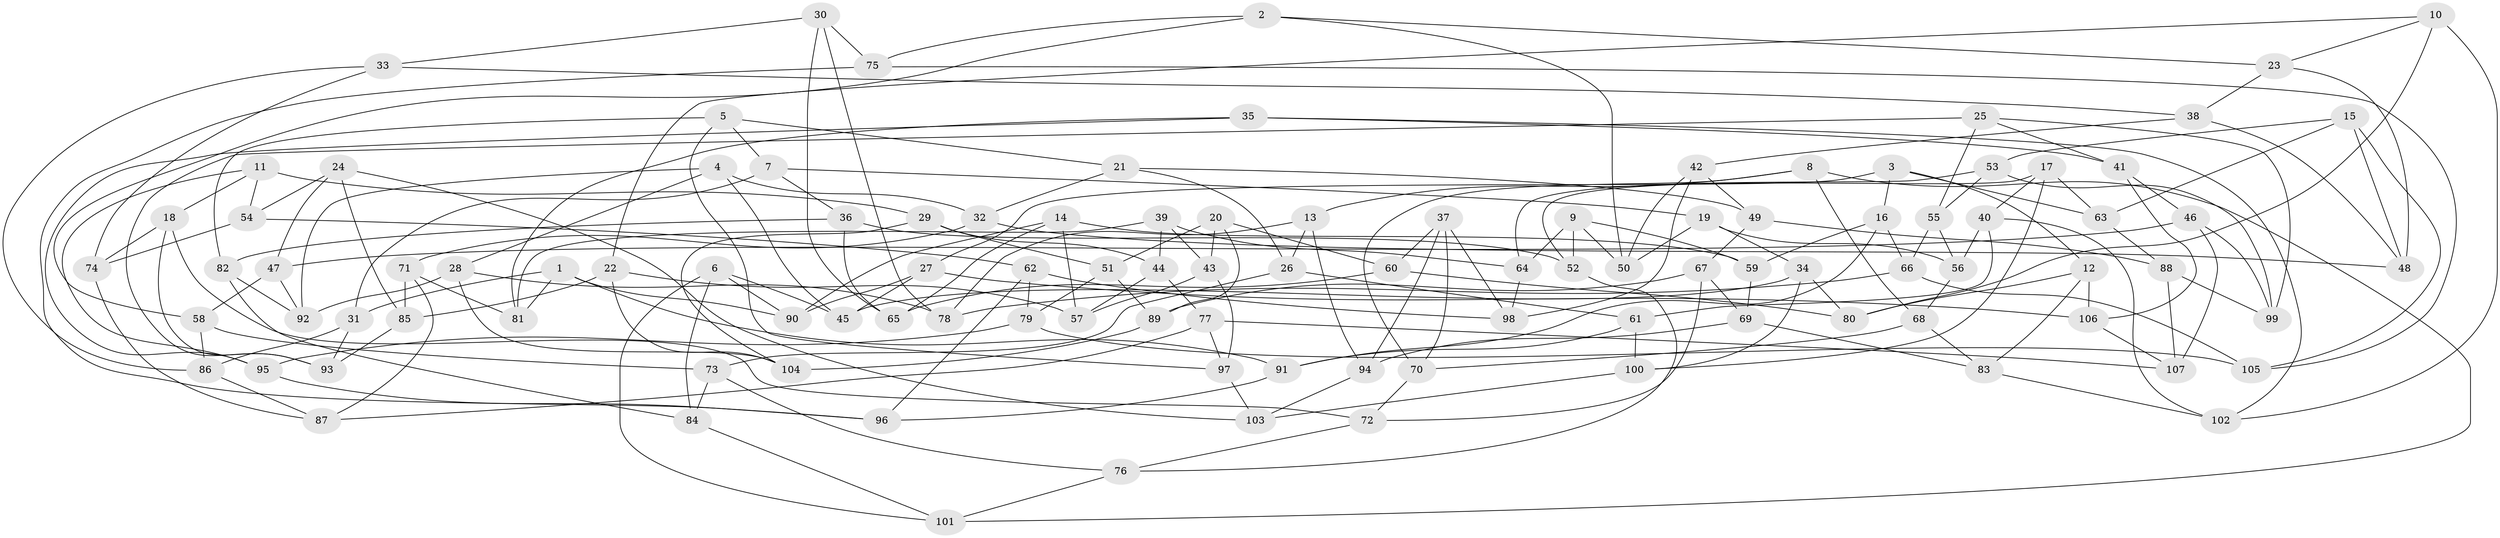 // Generated by graph-tools (version 1.1) at 2025/50/03/09/25 03:50:47]
// undirected, 107 vertices, 214 edges
graph export_dot {
graph [start="1"]
  node [color=gray90,style=filled];
  1;
  2;
  3;
  4;
  5;
  6;
  7;
  8;
  9;
  10;
  11;
  12;
  13;
  14;
  15;
  16;
  17;
  18;
  19;
  20;
  21;
  22;
  23;
  24;
  25;
  26;
  27;
  28;
  29;
  30;
  31;
  32;
  33;
  34;
  35;
  36;
  37;
  38;
  39;
  40;
  41;
  42;
  43;
  44;
  45;
  46;
  47;
  48;
  49;
  50;
  51;
  52;
  53;
  54;
  55;
  56;
  57;
  58;
  59;
  60;
  61;
  62;
  63;
  64;
  65;
  66;
  67;
  68;
  69;
  70;
  71;
  72;
  73;
  74;
  75;
  76;
  77;
  78;
  79;
  80;
  81;
  82;
  83;
  84;
  85;
  86;
  87;
  88;
  89;
  90;
  91;
  92;
  93;
  94;
  95;
  96;
  97;
  98;
  99;
  100;
  101;
  102;
  103;
  104;
  105;
  106;
  107;
  1 -- 31;
  1 -- 81;
  1 -- 91;
  1 -- 90;
  2 -- 50;
  2 -- 58;
  2 -- 23;
  2 -- 75;
  3 -- 16;
  3 -- 27;
  3 -- 63;
  3 -- 12;
  4 -- 45;
  4 -- 28;
  4 -- 32;
  4 -- 92;
  5 -- 82;
  5 -- 97;
  5 -- 7;
  5 -- 21;
  6 -- 84;
  6 -- 101;
  6 -- 45;
  6 -- 90;
  7 -- 19;
  7 -- 36;
  7 -- 31;
  8 -- 101;
  8 -- 68;
  8 -- 70;
  8 -- 13;
  9 -- 59;
  9 -- 52;
  9 -- 50;
  9 -- 64;
  10 -- 102;
  10 -- 80;
  10 -- 23;
  10 -- 22;
  11 -- 29;
  11 -- 54;
  11 -- 18;
  11 -- 95;
  12 -- 106;
  12 -- 83;
  12 -- 80;
  13 -- 94;
  13 -- 78;
  13 -- 26;
  14 -- 90;
  14 -- 65;
  14 -- 59;
  14 -- 57;
  15 -- 48;
  15 -- 53;
  15 -- 63;
  15 -- 105;
  16 -- 91;
  16 -- 59;
  16 -- 66;
  17 -- 63;
  17 -- 40;
  17 -- 52;
  17 -- 100;
  18 -- 74;
  18 -- 72;
  18 -- 93;
  19 -- 56;
  19 -- 34;
  19 -- 50;
  20 -- 89;
  20 -- 51;
  20 -- 60;
  20 -- 43;
  21 -- 49;
  21 -- 32;
  21 -- 26;
  22 -- 57;
  22 -- 104;
  22 -- 85;
  23 -- 38;
  23 -- 48;
  24 -- 103;
  24 -- 54;
  24 -- 85;
  24 -- 47;
  25 -- 99;
  25 -- 41;
  25 -- 55;
  25 -- 93;
  26 -- 73;
  26 -- 61;
  27 -- 45;
  27 -- 106;
  27 -- 90;
  28 -- 104;
  28 -- 78;
  28 -- 92;
  29 -- 51;
  29 -- 104;
  29 -- 44;
  30 -- 65;
  30 -- 75;
  30 -- 33;
  30 -- 78;
  31 -- 93;
  31 -- 86;
  32 -- 48;
  32 -- 71;
  33 -- 38;
  33 -- 74;
  33 -- 86;
  34 -- 45;
  34 -- 80;
  34 -- 100;
  35 -- 95;
  35 -- 41;
  35 -- 81;
  35 -- 102;
  36 -- 82;
  36 -- 65;
  36 -- 52;
  37 -- 94;
  37 -- 60;
  37 -- 98;
  37 -- 70;
  38 -- 42;
  38 -- 48;
  39 -- 44;
  39 -- 64;
  39 -- 43;
  39 -- 81;
  40 -- 102;
  40 -- 56;
  40 -- 61;
  41 -- 46;
  41 -- 106;
  42 -- 98;
  42 -- 49;
  42 -- 50;
  43 -- 97;
  43 -- 57;
  44 -- 77;
  44 -- 57;
  46 -- 107;
  46 -- 47;
  46 -- 99;
  47 -- 58;
  47 -- 92;
  49 -- 67;
  49 -- 88;
  51 -- 89;
  51 -- 79;
  52 -- 76;
  53 -- 55;
  53 -- 64;
  53 -- 99;
  54 -- 62;
  54 -- 74;
  55 -- 56;
  55 -- 66;
  56 -- 68;
  58 -- 73;
  58 -- 86;
  59 -- 69;
  60 -- 80;
  60 -- 65;
  61 -- 100;
  61 -- 91;
  62 -- 79;
  62 -- 96;
  62 -- 98;
  63 -- 88;
  64 -- 98;
  66 -- 78;
  66 -- 105;
  67 -- 72;
  67 -- 69;
  67 -- 89;
  68 -- 70;
  68 -- 83;
  69 -- 83;
  69 -- 94;
  70 -- 72;
  71 -- 81;
  71 -- 85;
  71 -- 87;
  72 -- 76;
  73 -- 76;
  73 -- 84;
  74 -- 87;
  75 -- 96;
  75 -- 105;
  76 -- 101;
  77 -- 107;
  77 -- 97;
  77 -- 87;
  79 -- 105;
  79 -- 95;
  82 -- 84;
  82 -- 92;
  83 -- 102;
  84 -- 101;
  85 -- 93;
  86 -- 87;
  88 -- 99;
  88 -- 107;
  89 -- 104;
  91 -- 96;
  94 -- 103;
  95 -- 96;
  97 -- 103;
  100 -- 103;
  106 -- 107;
}
